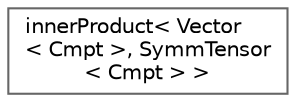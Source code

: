 digraph "Graphical Class Hierarchy"
{
 // LATEX_PDF_SIZE
  bgcolor="transparent";
  edge [fontname=Helvetica,fontsize=10,labelfontname=Helvetica,labelfontsize=10];
  node [fontname=Helvetica,fontsize=10,shape=box,height=0.2,width=0.4];
  rankdir="LR";
  Node0 [id="Node000000",label="innerProduct\< Vector\l\< Cmpt \>, SymmTensor\l\< Cmpt \> \>",height=0.2,width=0.4,color="grey40", fillcolor="white", style="filled",URL="$classFoam_1_1innerProduct_3_01Vector_3_01Cmpt_01_4_00_01SymmTensor_3_01Cmpt_01_4_01_4.html",tooltip=" "];
}
